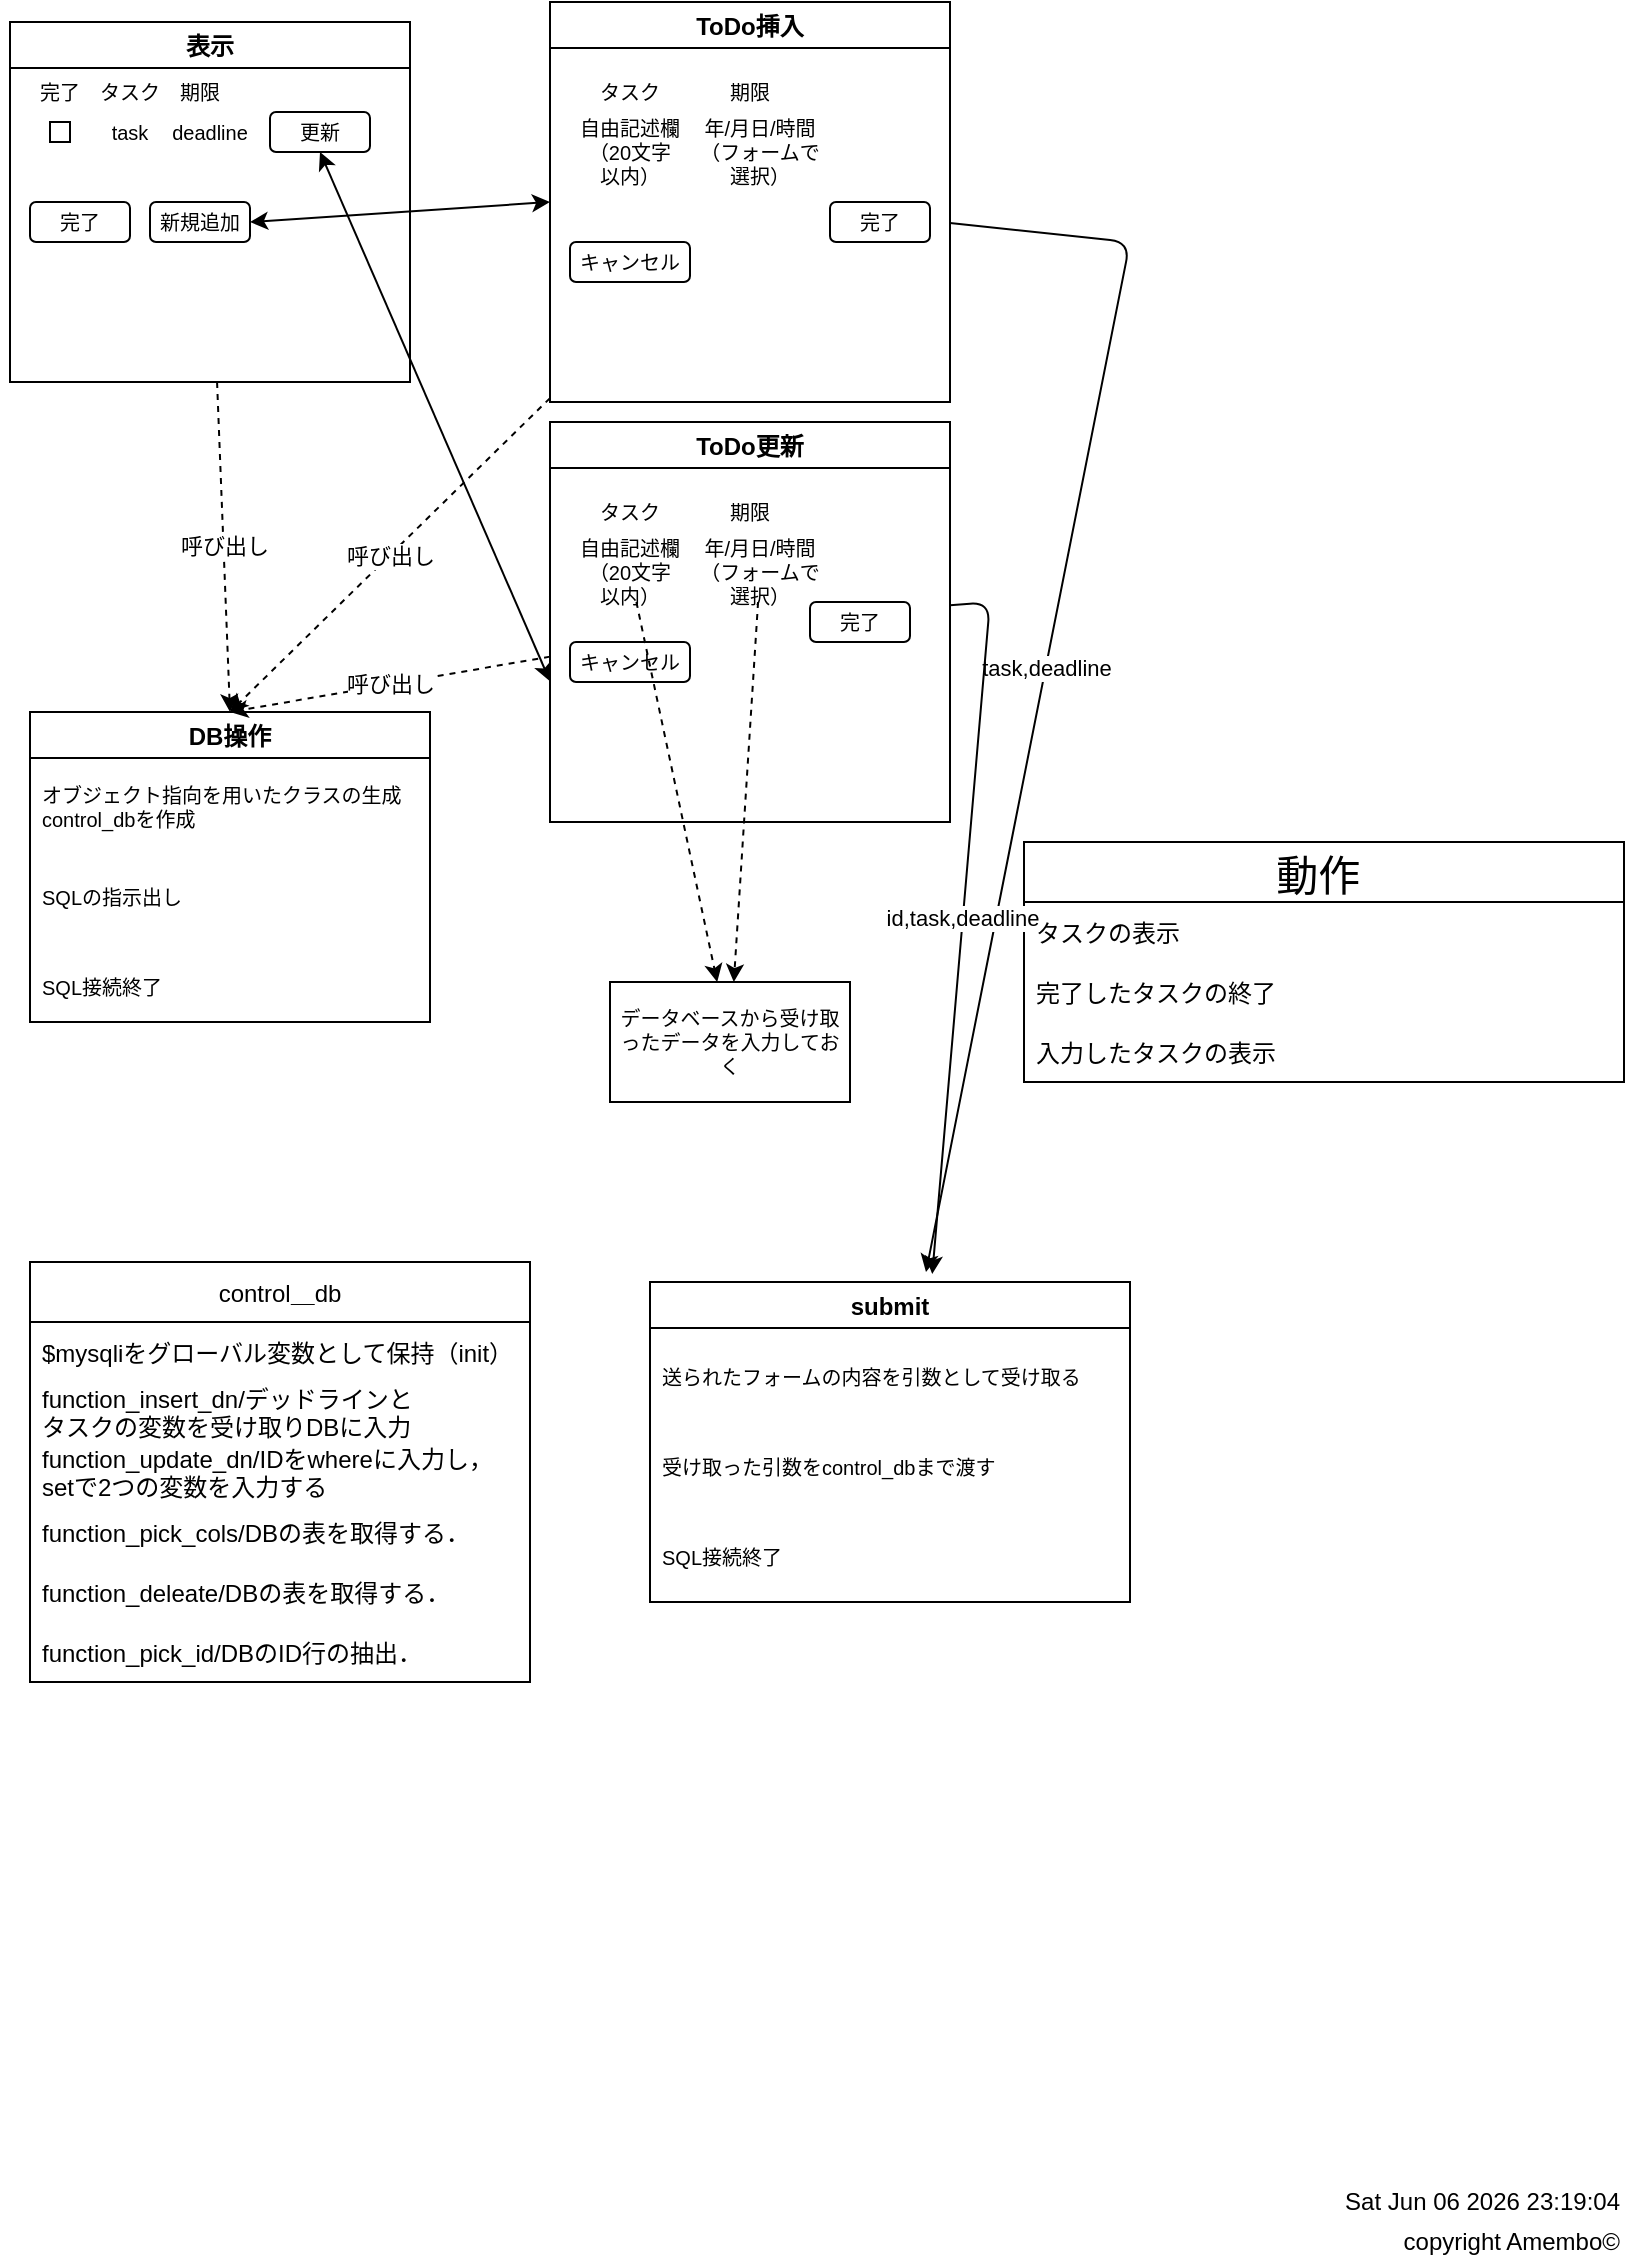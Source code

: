 <mxfile>
    <diagram id="7d5-bDZexd8vV0so3HHP" name="screen_Image">
        <mxGraphModel dx="308" dy="289" grid="1" gridSize="10" guides="1" tooltips="1" connect="1" arrows="1" fold="1" page="1" pageScale="1" pageWidth="827" pageHeight="1169" background="#ffffff" math="0" shadow="0">
            <root>
                <mxCell id="0"/>
                <mxCell id="1" parent="0"/>
                <mxCell id="13" value="動作 " style="swimlane;fontStyle=0;childLayout=stackLayout;horizontal=1;startSize=30;horizontalStack=0;resizeParent=1;resizeParentMax=0;resizeLast=0;collapsible=1;marginBottom=0;fontSize=21;gradientColor=none;swimlaneFillColor=default;" parent="1" vertex="1">
                    <mxGeometry x="527" y="450" width="300" height="120" as="geometry"/>
                </mxCell>
                <mxCell id="14" value="タスクの表示" style="text;strokeColor=none;fillColor=none;align=left;verticalAlign=middle;spacingLeft=4;spacingRight=4;overflow=hidden;points=[[0,0.5],[1,0.5]];portConstraint=eastwest;rotatable=0;fontSize=12;" parent="13" vertex="1">
                    <mxGeometry y="30" width="300" height="30" as="geometry"/>
                </mxCell>
                <mxCell id="15" value="完了したタスクの終了" style="text;strokeColor=none;fillColor=none;align=left;verticalAlign=middle;spacingLeft=4;spacingRight=4;overflow=hidden;points=[[0,0.5],[1,0.5]];portConstraint=eastwest;rotatable=0;fontSize=12;" parent="13" vertex="1">
                    <mxGeometry y="60" width="300" height="30" as="geometry"/>
                </mxCell>
                <mxCell id="16" value="入力したタスクの表示" style="text;strokeColor=none;fillColor=none;align=left;verticalAlign=middle;spacingLeft=4;spacingRight=4;overflow=hidden;points=[[0,0.5],[1,0.5]];portConstraint=eastwest;rotatable=0;fontSize=12;" parent="13" vertex="1">
                    <mxGeometry y="90" width="300" height="30" as="geometry"/>
                </mxCell>
                <mxCell id="Y7GCv26vlgXCxl02CrZF-39" value="呼び出し" style="edgeStyle=none;html=1;entryX=0.5;entryY=0;entryDx=0;entryDy=0;dashed=1;" parent="1" source="34" target="36" edge="1">
                    <mxGeometry relative="1" as="geometry"/>
                </mxCell>
                <mxCell id="43" value="task,deadline" style="edgeStyle=none;html=1;entryX=0.575;entryY=-0.031;entryDx=0;entryDy=0;entryPerimeter=0;" edge="1" parent="1" source="34" target="38">
                    <mxGeometry relative="1" as="geometry">
                        <Array as="points">
                            <mxPoint x="580" y="150"/>
                        </Array>
                    </mxGeometry>
                </mxCell>
                <mxCell id="34" value="ToDo挿入" style="swimlane;swimlaneFillColor=default;" parent="1" vertex="1">
                    <mxGeometry x="290" y="30" width="200" height="200" as="geometry"/>
                </mxCell>
                <mxCell id="4Xmd-mUGXqTQTW1bsWpT-37" value="タスク" style="text;html=1;strokeColor=none;fillColor=none;align=center;verticalAlign=middle;whiteSpace=wrap;rounded=0;fontFamily=Helvetica;fontSize=10;" parent="34" vertex="1">
                    <mxGeometry x="10" y="30" width="60" height="30" as="geometry"/>
                </mxCell>
                <mxCell id="4Xmd-mUGXqTQTW1bsWpT-38" value="期限" style="text;html=1;strokeColor=none;fillColor=none;align=center;verticalAlign=middle;whiteSpace=wrap;rounded=0;fontFamily=Helvetica;fontSize=10;" parent="34" vertex="1">
                    <mxGeometry x="70" y="30" width="60" height="30" as="geometry"/>
                </mxCell>
                <mxCell id="4Xmd-mUGXqTQTW1bsWpT-39" value="自由記述欄&lt;br&gt;（20文字&lt;br&gt;以内）" style="text;html=1;strokeColor=none;fillColor=none;align=center;verticalAlign=middle;whiteSpace=wrap;rounded=0;fontFamily=Helvetica;fontSize=10;" parent="34" vertex="1">
                    <mxGeometry x="10" y="60" width="60" height="30" as="geometry"/>
                </mxCell>
                <mxCell id="4Xmd-mUGXqTQTW1bsWpT-40" value="年/月日/時間&lt;br&gt;（フォームで選択）" style="text;html=1;strokeColor=none;fillColor=none;align=center;verticalAlign=middle;whiteSpace=wrap;rounded=0;fontFamily=Helvetica;fontSize=10;" parent="34" vertex="1">
                    <mxGeometry x="70" y="60" width="70" height="30" as="geometry"/>
                </mxCell>
                <mxCell id="4Xmd-mUGXqTQTW1bsWpT-41" value="完了" style="rounded=1;whiteSpace=wrap;html=1;fontFamily=Helvetica;fontSize=10;" parent="34" vertex="1">
                    <mxGeometry x="140" y="100" width="50" height="20" as="geometry"/>
                </mxCell>
                <mxCell id="nycWljZLZa3hEYGMdJJg-37" value="キャンセル" style="rounded=1;whiteSpace=wrap;html=1;fontFamily=Helvetica;fontSize=10;" parent="34" vertex="1">
                    <mxGeometry x="10" y="120" width="60" height="20" as="geometry"/>
                </mxCell>
                <mxCell id="Y7GCv26vlgXCxl02CrZF-41" value="呼び出し" style="edgeStyle=none;html=1;entryX=0.5;entryY=0;entryDx=0;entryDy=0;dashed=1;" parent="1" source="35" target="36" edge="1">
                    <mxGeometry relative="1" as="geometry"/>
                </mxCell>
                <mxCell id="35" value="表示" style="swimlane;swimlaneFillColor=default;" parent="1" vertex="1">
                    <mxGeometry x="20" y="40" width="200" height="180" as="geometry"/>
                </mxCell>
                <mxCell id="K0h3PMOuU9bY9MtYnmqM-36" value="task" style="text;html=1;strokeColor=none;fillColor=none;align=center;verticalAlign=middle;whiteSpace=wrap;rounded=0;fontFamily=Helvetica;fontSize=10;" parent="35" vertex="1">
                    <mxGeometry x="30" y="40" width="60" height="30" as="geometry"/>
                </mxCell>
                <mxCell id="K0h3PMOuU9bY9MtYnmqM-37" value="deadline" style="text;html=1;strokeColor=none;fillColor=none;align=center;verticalAlign=middle;whiteSpace=wrap;rounded=0;fontFamily=Helvetica;fontSize=10;" parent="35" vertex="1">
                    <mxGeometry x="70" y="40" width="60" height="30" as="geometry"/>
                </mxCell>
                <mxCell id="K0h3PMOuU9bY9MtYnmqM-38" value="更新" style="rounded=1;whiteSpace=wrap;html=1;fontFamily=Helvetica;fontSize=10;" parent="35" vertex="1">
                    <mxGeometry x="130" y="45" width="50" height="20" as="geometry"/>
                </mxCell>
                <mxCell id="K0h3PMOuU9bY9MtYnmqM-39" value="新規追加" style="rounded=1;whiteSpace=wrap;html=1;fontFamily=Helvetica;fontSize=10;" parent="35" vertex="1">
                    <mxGeometry x="70" y="90" width="50" height="20" as="geometry"/>
                </mxCell>
                <mxCell id="IHPbRuArSSMJWOaN6Prf-36" value="完了" style="rounded=1;whiteSpace=wrap;html=1;fontFamily=Helvetica;fontSize=10;" parent="35" vertex="1">
                    <mxGeometry x="10" y="90" width="50" height="20" as="geometry"/>
                </mxCell>
                <mxCell id="IHPbRuArSSMJWOaN6Prf-37" value="" style="rounded=0;whiteSpace=wrap;html=1;fontFamily=Helvetica;fontSize=10;" parent="35" vertex="1">
                    <mxGeometry x="20" y="50" width="10" height="10" as="geometry"/>
                </mxCell>
                <mxCell id="IHPbRuArSSMJWOaN6Prf-38" value="完了" style="text;html=1;strokeColor=none;fillColor=none;align=center;verticalAlign=middle;whiteSpace=wrap;rounded=0;fontFamily=Helvetica;fontSize=10;" parent="35" vertex="1">
                    <mxGeometry x="-5" y="20" width="60" height="30" as="geometry"/>
                </mxCell>
                <mxCell id="IHPbRuArSSMJWOaN6Prf-40" value="タスク" style="text;html=1;strokeColor=none;fillColor=none;align=center;verticalAlign=middle;whiteSpace=wrap;rounded=0;fontFamily=Helvetica;fontSize=10;" parent="35" vertex="1">
                    <mxGeometry x="30" y="20" width="60" height="30" as="geometry"/>
                </mxCell>
                <mxCell id="IHPbRuArSSMJWOaN6Prf-41" value="期限" style="text;html=1;strokeColor=none;fillColor=none;align=center;verticalAlign=middle;whiteSpace=wrap;rounded=0;fontFamily=Helvetica;fontSize=10;" parent="35" vertex="1">
                    <mxGeometry x="65" y="20" width="60" height="30" as="geometry"/>
                </mxCell>
                <mxCell id="36" value="DB操作" style="swimlane;swimlaneFillColor=default;startSize=23;" parent="1" vertex="1">
                    <mxGeometry x="30" y="385" width="200" height="155" as="geometry"/>
                </mxCell>
                <mxCell id="4Xmd-mUGXqTQTW1bsWpT-49" value="オブジェクト指向を用いたクラスの生成&#10;control_dbを作成" style="text;strokeColor=none;fillColor=none;align=left;verticalAlign=middle;spacingLeft=4;spacingRight=4;overflow=hidden;points=[[0,0.5],[1,0.5]];portConstraint=eastwest;rotatable=0;fontFamily=Helvetica;fontSize=10;" parent="36" vertex="1">
                    <mxGeometry y="25" width="200" height="45" as="geometry"/>
                </mxCell>
                <mxCell id="4Xmd-mUGXqTQTW1bsWpT-50" value="SQLの指示出し" style="text;strokeColor=none;fillColor=none;align=left;verticalAlign=middle;spacingLeft=4;spacingRight=4;overflow=hidden;points=[[0,0.5],[1,0.5]];portConstraint=eastwest;rotatable=0;fontFamily=Helvetica;fontSize=10;" parent="36" vertex="1">
                    <mxGeometry y="70" width="200" height="45" as="geometry"/>
                </mxCell>
                <mxCell id="4Xmd-mUGXqTQTW1bsWpT-51" value="SQL接続終了" style="text;strokeColor=none;fillColor=none;align=left;verticalAlign=middle;spacingLeft=4;spacingRight=4;overflow=hidden;points=[[0,0.5],[1,0.5]];portConstraint=eastwest;rotatable=0;fontFamily=Helvetica;fontSize=10;" parent="36" vertex="1">
                    <mxGeometry y="115" width="200" height="45" as="geometry"/>
                </mxCell>
                <mxCell id="oNpG58Ff6GIgas6oAf12-37" value="" style="endArrow=classic;startArrow=classic;html=1;fontSize=56;fillColor=default;exitX=1;exitY=0.5;exitDx=0;exitDy=0;" parent="1" source="K0h3PMOuU9bY9MtYnmqM-39" edge="1">
                    <mxGeometry width="50" height="50" relative="1" as="geometry">
                        <mxPoint x="240" y="180" as="sourcePoint"/>
                        <mxPoint x="290" y="130" as="targetPoint"/>
                        <Array as="points"/>
                    </mxGeometry>
                </mxCell>
                <mxCell id="oNpG58Ff6GIgas6oAf12-38" value="" style="endArrow=classic;startArrow=classic;html=1;fontSize=56;fillColor=default;exitX=0.5;exitY=1;exitDx=0;exitDy=0;" parent="1" source="K0h3PMOuU9bY9MtYnmqM-38" edge="1">
                    <mxGeometry width="50" height="50" relative="1" as="geometry">
                        <mxPoint x="230" y="369.58" as="sourcePoint"/>
                        <mxPoint x="290" y="369.58" as="targetPoint"/>
                        <Array as="points"/>
                    </mxGeometry>
                </mxCell>
                <mxCell id="Y7GCv26vlgXCxl02CrZF-40" value="呼び出し" style="edgeStyle=none;html=1;entryX=0.5;entryY=0;entryDx=0;entryDy=0;dashed=1;" parent="1" source="4Xmd-mUGXqTQTW1bsWpT-42" target="36" edge="1">
                    <mxGeometry relative="1" as="geometry"/>
                </mxCell>
                <mxCell id="42" value="id,task,deadline" style="edgeStyle=none;html=1;entryX=0.588;entryY=-0.025;entryDx=0;entryDy=0;entryPerimeter=0;" edge="1" parent="1" source="4Xmd-mUGXqTQTW1bsWpT-42" target="38">
                    <mxGeometry relative="1" as="geometry">
                        <Array as="points">
                            <mxPoint x="510" y="330"/>
                        </Array>
                    </mxGeometry>
                </mxCell>
                <mxCell id="4Xmd-mUGXqTQTW1bsWpT-42" value="ToDo更新" style="swimlane;swimlaneFillColor=default;" parent="1" vertex="1">
                    <mxGeometry x="290" y="240" width="200" height="200" as="geometry"/>
                </mxCell>
                <mxCell id="4Xmd-mUGXqTQTW1bsWpT-43" value="タスク" style="text;html=1;strokeColor=none;fillColor=none;align=center;verticalAlign=middle;whiteSpace=wrap;rounded=0;fontFamily=Helvetica;fontSize=10;" parent="4Xmd-mUGXqTQTW1bsWpT-42" vertex="1">
                    <mxGeometry x="10" y="30" width="60" height="30" as="geometry"/>
                </mxCell>
                <mxCell id="4Xmd-mUGXqTQTW1bsWpT-44" value="期限" style="text;html=1;strokeColor=none;fillColor=none;align=center;verticalAlign=middle;whiteSpace=wrap;rounded=0;fontFamily=Helvetica;fontSize=10;" parent="4Xmd-mUGXqTQTW1bsWpT-42" vertex="1">
                    <mxGeometry x="70" y="30" width="60" height="30" as="geometry"/>
                </mxCell>
                <mxCell id="4Xmd-mUGXqTQTW1bsWpT-45" value="自由記述欄&lt;br&gt;（20文字&lt;br&gt;以内）" style="text;html=1;strokeColor=none;fillColor=none;align=center;verticalAlign=middle;whiteSpace=wrap;rounded=0;fontFamily=Helvetica;fontSize=10;" parent="4Xmd-mUGXqTQTW1bsWpT-42" vertex="1">
                    <mxGeometry x="10" y="60" width="60" height="30" as="geometry"/>
                </mxCell>
                <mxCell id="4Xmd-mUGXqTQTW1bsWpT-46" value="年/月日/時間&lt;br&gt;（フォームで選択）" style="text;html=1;strokeColor=none;fillColor=none;align=center;verticalAlign=middle;whiteSpace=wrap;rounded=0;fontFamily=Helvetica;fontSize=10;" parent="4Xmd-mUGXqTQTW1bsWpT-42" vertex="1">
                    <mxGeometry x="70" y="60" width="70" height="30" as="geometry"/>
                </mxCell>
                <mxCell id="4Xmd-mUGXqTQTW1bsWpT-47" value="完了" style="rounded=1;whiteSpace=wrap;html=1;fontFamily=Helvetica;fontSize=10;" parent="4Xmd-mUGXqTQTW1bsWpT-42" vertex="1">
                    <mxGeometry x="130" y="90" width="50" height="20" as="geometry"/>
                </mxCell>
                <mxCell id="nycWljZLZa3hEYGMdJJg-36" value="キャンセル" style="rounded=1;whiteSpace=wrap;html=1;fontFamily=Helvetica;fontSize=10;" parent="4Xmd-mUGXqTQTW1bsWpT-42" vertex="1">
                    <mxGeometry x="10" y="110" width="60" height="20" as="geometry"/>
                </mxCell>
                <mxCell id="4Xmd-mUGXqTQTW1bsWpT-52" value="データベースから受け取ったデータを入力しておく" style="whiteSpace=wrap;html=1;fontFamily=Helvetica;fontSize=10;" parent="1" vertex="1">
                    <mxGeometry x="320" y="520" width="120" height="60" as="geometry"/>
                </mxCell>
                <mxCell id="4Xmd-mUGXqTQTW1bsWpT-53" value="" style="edgeStyle=none;html=1;fontFamily=Helvetica;fontSize=10;fillColor=default;dashed=1;" parent="1" source="4Xmd-mUGXqTQTW1bsWpT-45" target="4Xmd-mUGXqTQTW1bsWpT-52" edge="1">
                    <mxGeometry relative="1" as="geometry"/>
                </mxCell>
                <mxCell id="4Xmd-mUGXqTQTW1bsWpT-54" style="edgeStyle=none;html=1;fontFamily=Helvetica;fontSize=10;fillColor=default;dashed=1;" parent="1" source="4Xmd-mUGXqTQTW1bsWpT-46" target="4Xmd-mUGXqTQTW1bsWpT-52" edge="1">
                    <mxGeometry relative="1" as="geometry"/>
                </mxCell>
                <UserObject label="%date{ddd mmm dd yyyy HH:MM:ss}%" placeholders="1" id="Y7GCv26vlgXCxl02CrZF-37">
                    <mxCell style="text;html=1;strokeColor=none;fillColor=none;align=right;verticalAlign=middle;whiteSpace=wrap;overflow=hidden;labelBackgroundColor=none;" parent="1" vertex="1">
                        <mxGeometry x="667" y="1120" width="160" height="20" as="geometry"/>
                    </mxCell>
                </UserObject>
                <UserObject label="copyright Amembo©" placeholders="1" name="Variable" id="Y7GCv26vlgXCxl02CrZF-38">
                    <mxCell style="text;html=1;strokeColor=none;fillColor=none;align=right;verticalAlign=middle;whiteSpace=wrap;overflow=hidden;" parent="1" vertex="1">
                        <mxGeometry x="707" y="1140" width="120" height="20" as="geometry"/>
                    </mxCell>
                </UserObject>
                <mxCell id="Y7GCv26vlgXCxl02CrZF-42" value="control＿db" style="swimlane;fontStyle=0;childLayout=stackLayout;horizontal=1;startSize=30;horizontalStack=0;resizeParent=1;resizeParentMax=0;resizeLast=0;collapsible=1;marginBottom=0;labelBackgroundColor=default;swimlaneFillColor=default;" parent="1" vertex="1">
                    <mxGeometry x="30" y="660" width="250" height="210" as="geometry"/>
                </mxCell>
                <mxCell id="Y7GCv26vlgXCxl02CrZF-43" value="$mysqliをグローバル変数として保持（init）" style="text;strokeColor=none;fillColor=none;align=left;verticalAlign=middle;spacingLeft=4;spacingRight=4;overflow=hidden;points=[[0,0.5],[1,0.5]];portConstraint=eastwest;rotatable=0;labelBackgroundColor=none;" parent="Y7GCv26vlgXCxl02CrZF-42" vertex="1">
                    <mxGeometry y="30" width="250" height="30" as="geometry"/>
                </mxCell>
                <mxCell id="Y7GCv26vlgXCxl02CrZF-44" value="function_insert_dn/デッドラインと&#10;タスクの変数を受け取りDBに入力&#10;" style="text;strokeColor=none;fillColor=none;align=left;verticalAlign=middle;spacingLeft=4;spacingRight=4;overflow=hidden;points=[[0,0.5],[1,0.5]];portConstraint=eastwest;rotatable=0;labelBackgroundColor=none;" parent="Y7GCv26vlgXCxl02CrZF-42" vertex="1">
                    <mxGeometry y="60" width="250" height="30" as="geometry"/>
                </mxCell>
                <mxCell id="Y7GCv26vlgXCxl02CrZF-45" value="function_update_dn/IDをwhereに入力し，&#10;setで2つの変数を入力する" style="text;strokeColor=none;fillColor=none;align=left;verticalAlign=middle;spacingLeft=4;spacingRight=4;overflow=hidden;points=[[0,0.5],[1,0.5]];portConstraint=eastwest;rotatable=0;labelBackgroundColor=none;" parent="Y7GCv26vlgXCxl02CrZF-42" vertex="1">
                    <mxGeometry y="90" width="250" height="30" as="geometry"/>
                </mxCell>
                <mxCell id="Y7GCv26vlgXCxl02CrZF-46" value="function_pick_cols/DBの表を取得する．" style="text;strokeColor=none;fillColor=none;align=left;verticalAlign=middle;spacingLeft=4;spacingRight=4;overflow=hidden;points=[[0,0.5],[1,0.5]];portConstraint=eastwest;rotatable=0;labelBackgroundColor=none;" parent="Y7GCv26vlgXCxl02CrZF-42" vertex="1">
                    <mxGeometry y="120" width="250" height="30" as="geometry"/>
                </mxCell>
                <mxCell id="Y7GCv26vlgXCxl02CrZF-47" value="function_deleate/DBの表を取得する．" style="text;strokeColor=none;fillColor=none;align=left;verticalAlign=middle;spacingLeft=4;spacingRight=4;overflow=hidden;points=[[0,0.5],[1,0.5]];portConstraint=eastwest;rotatable=0;labelBackgroundColor=none;" parent="Y7GCv26vlgXCxl02CrZF-42" vertex="1">
                    <mxGeometry y="150" width="250" height="30" as="geometry"/>
                </mxCell>
                <mxCell id="37" value="function_pick_id/DBのID行の抽出．" style="text;strokeColor=none;fillColor=none;align=left;verticalAlign=middle;spacingLeft=4;spacingRight=4;overflow=hidden;points=[[0,0.5],[1,0.5]];portConstraint=eastwest;rotatable=0;labelBackgroundColor=none;" parent="Y7GCv26vlgXCxl02CrZF-42" vertex="1">
                    <mxGeometry y="180" width="250" height="30" as="geometry"/>
                </mxCell>
                <mxCell id="38" value="submit" style="swimlane;swimlaneFillColor=default;startSize=23;" vertex="1" parent="1">
                    <mxGeometry x="340" y="670" width="240" height="160" as="geometry"/>
                </mxCell>
                <mxCell id="39" value="送られたフォームの内容を引数として受け取る" style="text;strokeColor=none;fillColor=none;align=left;verticalAlign=middle;spacingLeft=4;spacingRight=4;overflow=hidden;points=[[0,0.5],[1,0.5]];portConstraint=eastwest;rotatable=0;fontFamily=Helvetica;fontSize=10;" vertex="1" parent="38">
                    <mxGeometry y="25" width="240" height="45" as="geometry"/>
                </mxCell>
                <mxCell id="40" value="受け取った引数をcontrol_dbまで渡す" style="text;strokeColor=none;fillColor=none;align=left;verticalAlign=middle;spacingLeft=4;spacingRight=4;overflow=hidden;points=[[0,0.5],[1,0.5]];portConstraint=eastwest;rotatable=0;fontFamily=Helvetica;fontSize=10;" vertex="1" parent="38">
                    <mxGeometry y="70" width="200" height="45" as="geometry"/>
                </mxCell>
                <mxCell id="41" value="SQL接続終了" style="text;strokeColor=none;fillColor=none;align=left;verticalAlign=middle;spacingLeft=4;spacingRight=4;overflow=hidden;points=[[0,0.5],[1,0.5]];portConstraint=eastwest;rotatable=0;fontFamily=Helvetica;fontSize=10;" vertex="1" parent="38">
                    <mxGeometry y="115" width="240" height="45" as="geometry"/>
                </mxCell>
                <mxCell id="33" value="名称未設定レイヤ" parent="0"/>
            </root>
        </mxGraphModel>
    </diagram>
</mxfile>